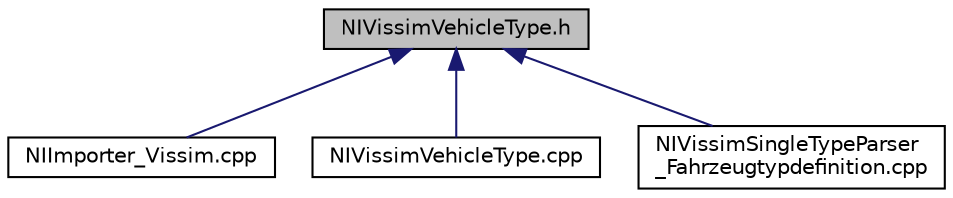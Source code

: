 digraph "NIVissimVehicleType.h"
{
  edge [fontname="Helvetica",fontsize="10",labelfontname="Helvetica",labelfontsize="10"];
  node [fontname="Helvetica",fontsize="10",shape=record];
  Node8 [label="NIVissimVehicleType.h",height=0.2,width=0.4,color="black", fillcolor="grey75", style="filled", fontcolor="black"];
  Node8 -> Node9 [dir="back",color="midnightblue",fontsize="10",style="solid",fontname="Helvetica"];
  Node9 [label="NIImporter_Vissim.cpp",height=0.2,width=0.4,color="black", fillcolor="white", style="filled",URL="$d0/d29/_n_i_importer___vissim_8cpp.html"];
  Node8 -> Node10 [dir="back",color="midnightblue",fontsize="10",style="solid",fontname="Helvetica"];
  Node10 [label="NIVissimVehicleType.cpp",height=0.2,width=0.4,color="black", fillcolor="white", style="filled",URL="$de/d1f/_n_i_vissim_vehicle_type_8cpp.html"];
  Node8 -> Node11 [dir="back",color="midnightblue",fontsize="10",style="solid",fontname="Helvetica"];
  Node11 [label="NIVissimSingleTypeParser\l_Fahrzeugtypdefinition.cpp",height=0.2,width=0.4,color="black", fillcolor="white", style="filled",URL="$d7/ded/_n_i_vissim_single_type_parser___fahrzeugtypdefinition_8cpp.html"];
}
